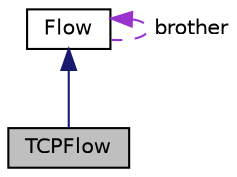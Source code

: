 digraph "TCPFlow"
{
  edge [fontname="Helvetica",fontsize="10",labelfontname="Helvetica",labelfontsize="10"];
  node [fontname="Helvetica",fontsize="10",shape=record];
  Node1 [label="TCPFlow",height=0.2,width=0.4,color="black", fillcolor="grey75", style="filled", fontcolor="black"];
  Node2 -> Node1 [dir="back",color="midnightblue",fontsize="10",style="solid",fontname="Helvetica"];
  Node2 [label="Flow",height=0.2,width=0.4,color="black", fillcolor="white", style="filled",URL="$class_flow.html"];
  Node2 -> Node2 [dir="back",color="darkorchid3",fontsize="10",style="dashed",label=" brother" ,fontname="Helvetica"];
}
